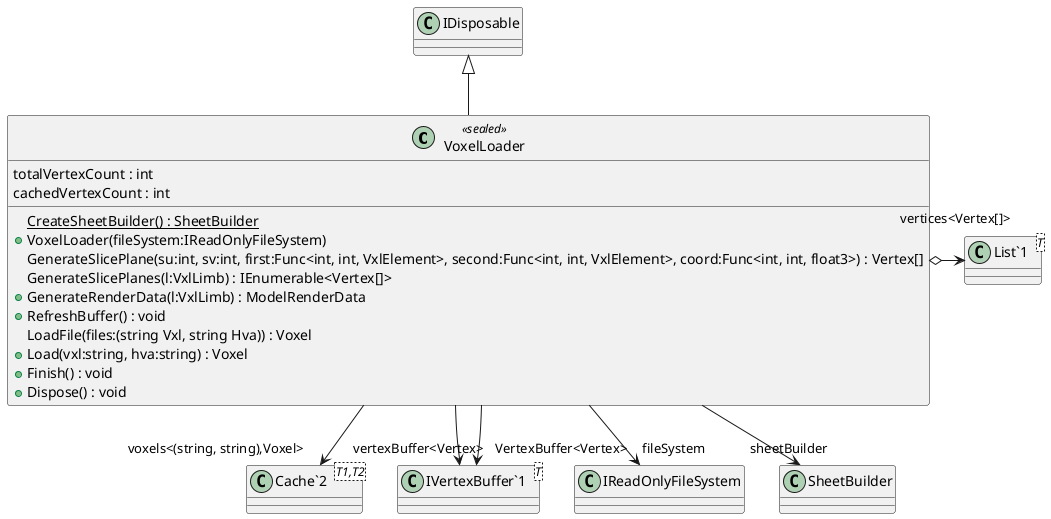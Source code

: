 @startuml
class VoxelLoader <<sealed>> {
    totalVertexCount : int
    cachedVertexCount : int
    {static} CreateSheetBuilder() : SheetBuilder
    + VoxelLoader(fileSystem:IReadOnlyFileSystem)
    GenerateSlicePlane(su:int, sv:int, first:Func<int, int, VxlElement>, second:Func<int, int, VxlElement>, coord:Func<int, int, float3>) : Vertex[]
    GenerateSlicePlanes(l:VxlLimb) : IEnumerable<Vertex[]>
    + GenerateRenderData(l:VxlLimb) : ModelRenderData
    + RefreshBuffer() : void
    LoadFile(files:(string Vxl, string Hva)) : Voxel
    + Load(vxl:string, hva:string) : Voxel
    + Finish() : void
    + Dispose() : void
}
class "List`1"<T> {
}
class "Cache`2"<T1,T2> {
}
class "IVertexBuffer`1"<T> {
}
IDisposable <|-- VoxelLoader
VoxelLoader o-> "vertices<Vertex[]>" "List`1"
VoxelLoader --> "voxels<(string, string),Voxel>" "Cache`2"
VoxelLoader --> "fileSystem" IReadOnlyFileSystem
VoxelLoader --> "vertexBuffer<Vertex>" "IVertexBuffer`1"
VoxelLoader --> "sheetBuilder" SheetBuilder
VoxelLoader --> "VertexBuffer<Vertex>" "IVertexBuffer`1"
@enduml
